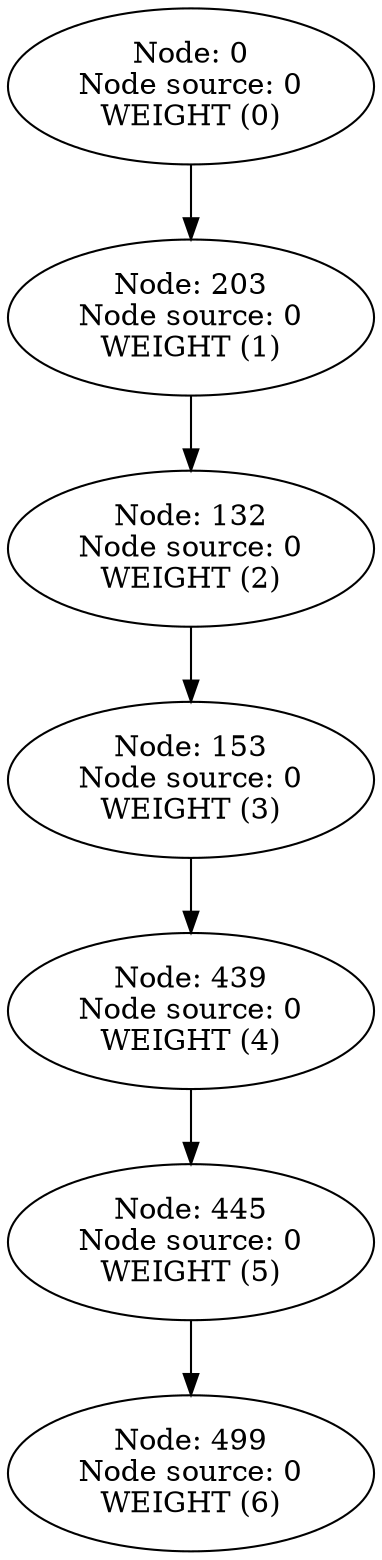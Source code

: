 digraph {
	499 [label="Node: 499
Node source: 0
WEIGHT (6)"]
	445 [label="Node: 445
Node source: 0
WEIGHT (5)"]
	439 [label="Node: 439
Node source: 0
WEIGHT (4)"]
	153 [label="Node: 153
Node source: 0
WEIGHT (3)"]
	132 [label="Node: 132
Node source: 0
WEIGHT (2)"]
	203 [label="Node: 203
Node source: 0
WEIGHT (1)"]
	0 [label="Node: 0
Node source: 0
WEIGHT (0)"]
	445 -> 499
	439 -> 445
	153 -> 439
	132 -> 153
	203 -> 132
	0 -> 203
}

